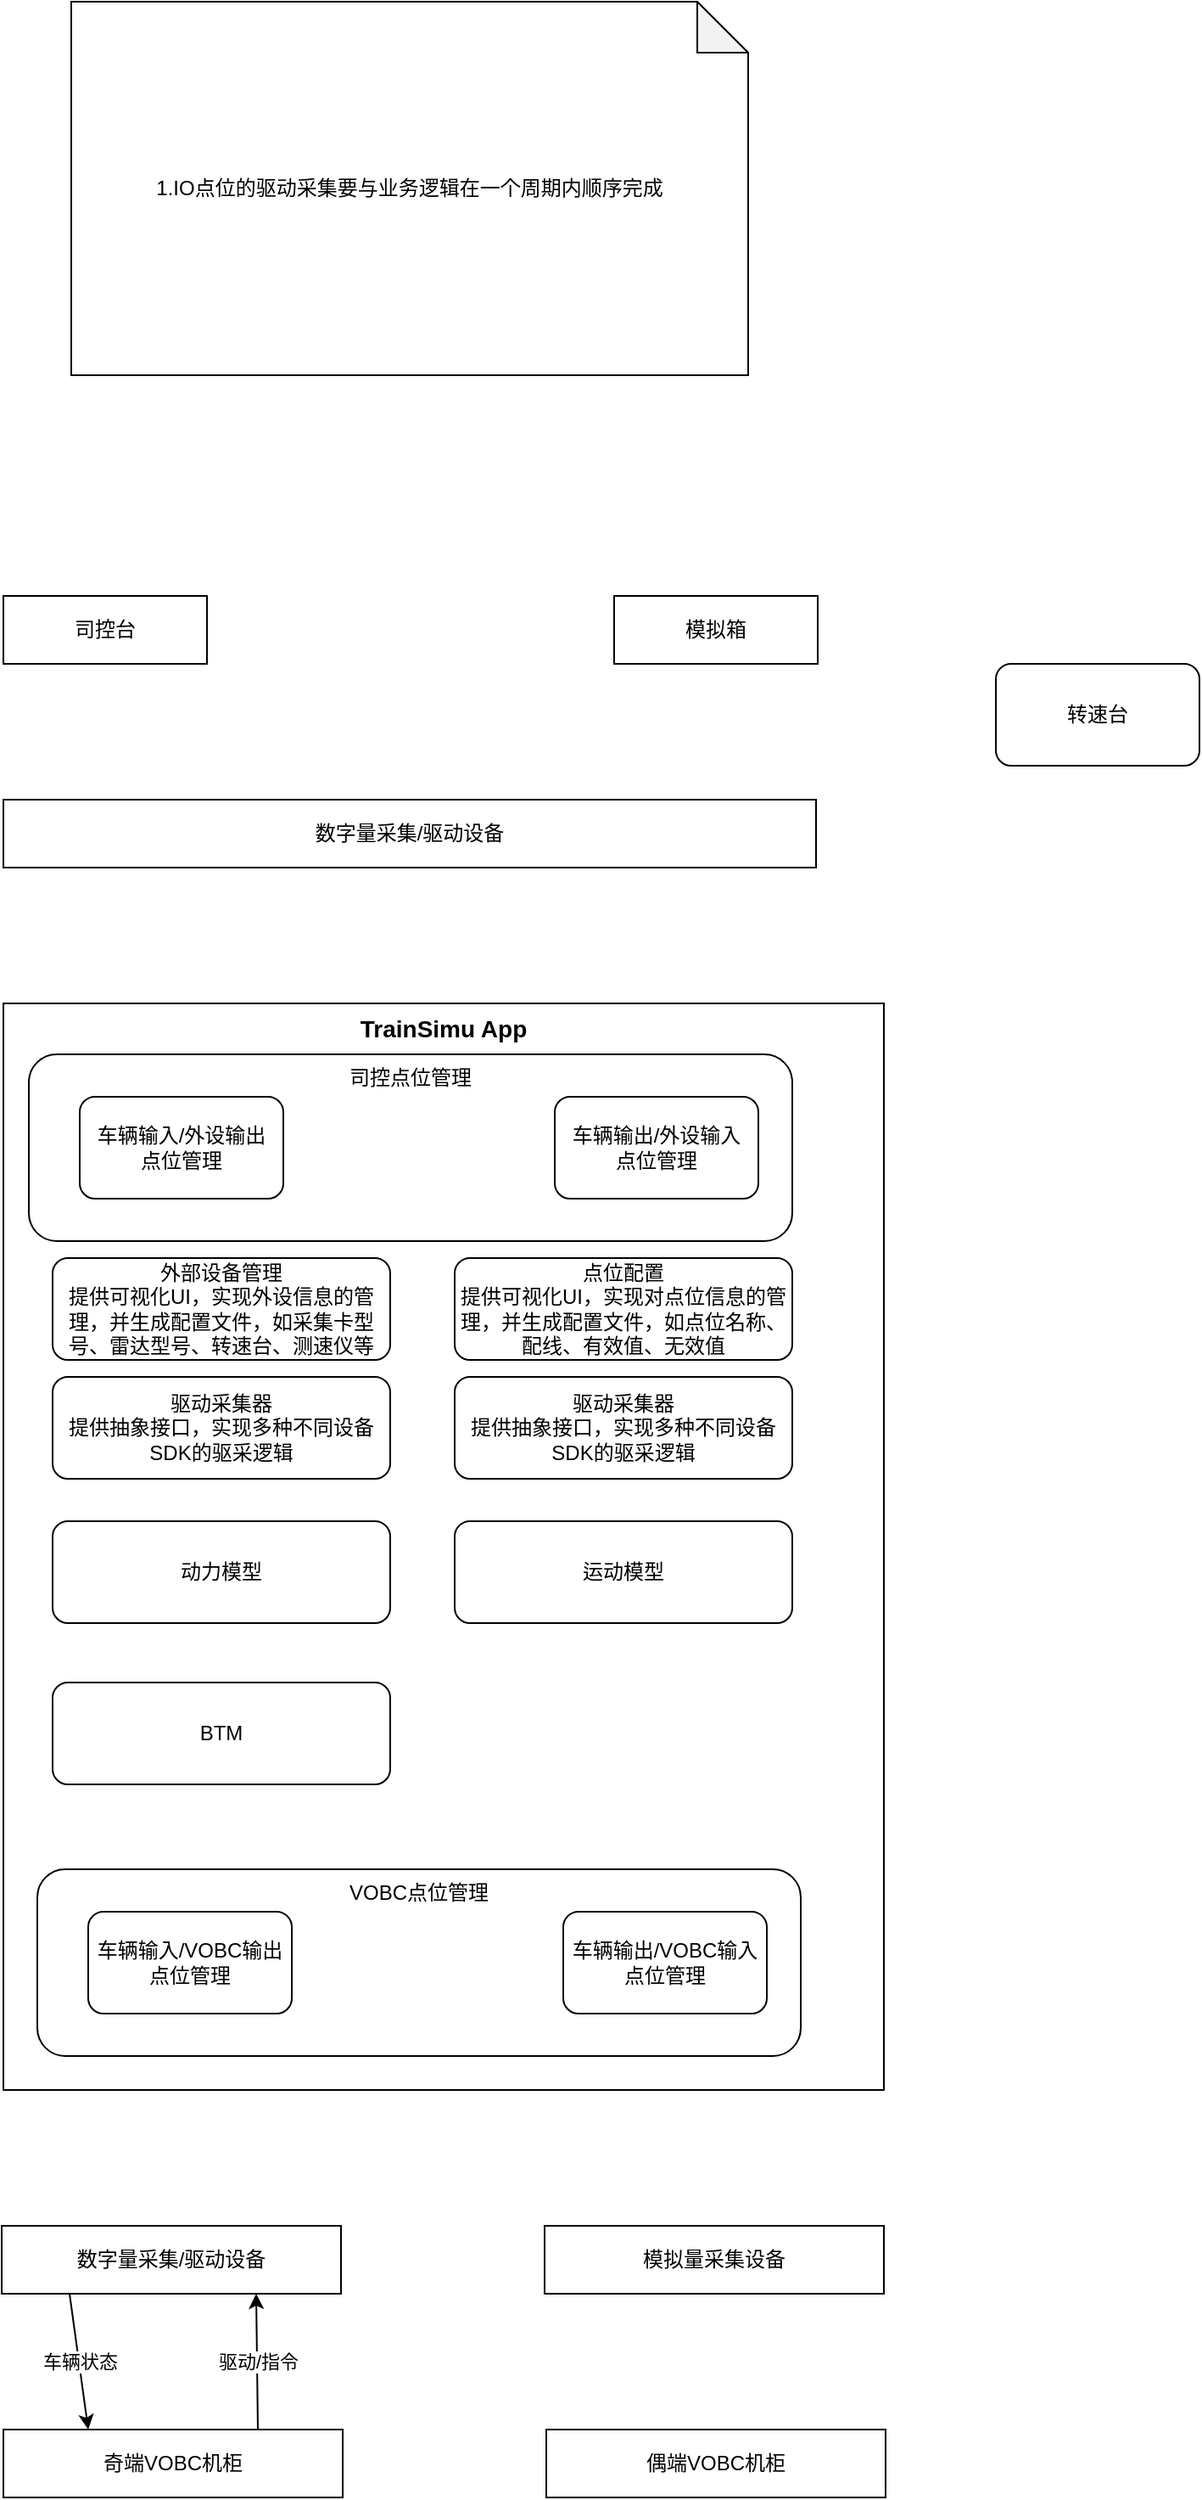 <mxfile version="24.4.8" type="github">
  <diagram name="第 1 页" id="flT9kh5dxX5JUW0oUqpq">
    <mxGraphModel dx="1426" dy="1907" grid="1" gridSize="10" guides="1" tooltips="1" connect="1" arrows="1" fold="1" page="1" pageScale="1" pageWidth="827" pageHeight="1169" math="0" shadow="0">
      <root>
        <mxCell id="0" />
        <mxCell id="1" parent="0" />
        <mxCell id="9cagWILOptxMrmFHNgYF-1" value="司控台" style="rounded=0;whiteSpace=wrap;html=1;" vertex="1" parent="1">
          <mxGeometry x="41" y="40" width="120" height="40" as="geometry" />
        </mxCell>
        <mxCell id="9cagWILOptxMrmFHNgYF-2" value="模拟箱" style="rounded=0;whiteSpace=wrap;html=1;" vertex="1" parent="1">
          <mxGeometry x="401" y="40" width="120" height="40" as="geometry" />
        </mxCell>
        <mxCell id="9cagWILOptxMrmFHNgYF-3" value="数字量采集/驱动设备" style="rounded=0;whiteSpace=wrap;html=1;" vertex="1" parent="1">
          <mxGeometry x="41" y="160" width="479" height="40" as="geometry" />
        </mxCell>
        <mxCell id="9cagWILOptxMrmFHNgYF-4" value="TrainSimu App" style="rounded=0;whiteSpace=wrap;html=1;horizontal=1;verticalAlign=top;fontStyle=1;fontSize=14;" vertex="1" parent="1">
          <mxGeometry x="41" y="280" width="519" height="640" as="geometry" />
        </mxCell>
        <mxCell id="9cagWILOptxMrmFHNgYF-6" value="数字量采集/驱动设备" style="rounded=0;whiteSpace=wrap;html=1;" vertex="1" parent="1">
          <mxGeometry x="40" y="1000" width="200" height="40" as="geometry" />
        </mxCell>
        <mxCell id="9cagWILOptxMrmFHNgYF-7" value="模拟量采集设备" style="rounded=0;whiteSpace=wrap;html=1;" vertex="1" parent="1">
          <mxGeometry x="360" y="1000" width="200" height="40" as="geometry" />
        </mxCell>
        <mxCell id="9cagWILOptxMrmFHNgYF-9" value="" style="group" vertex="1" connectable="0" parent="1">
          <mxGeometry x="61" y="790" width="450" height="110" as="geometry" />
        </mxCell>
        <mxCell id="9cagWILOptxMrmFHNgYF-10" value="VOBC点位管理" style="rounded=1;whiteSpace=wrap;html=1;verticalAlign=top;" vertex="1" parent="9cagWILOptxMrmFHNgYF-9">
          <mxGeometry width="450" height="110" as="geometry" />
        </mxCell>
        <mxCell id="9cagWILOptxMrmFHNgYF-11" value="车辆输入/VOBC输出点位管理" style="rounded=1;whiteSpace=wrap;html=1;" vertex="1" parent="9cagWILOptxMrmFHNgYF-9">
          <mxGeometry x="30" y="25" width="120" height="60" as="geometry" />
        </mxCell>
        <mxCell id="9cagWILOptxMrmFHNgYF-12" value="车辆输出/VOBC输入点位管理" style="rounded=1;whiteSpace=wrap;html=1;" vertex="1" parent="9cagWILOptxMrmFHNgYF-9">
          <mxGeometry x="310" y="25" width="120" height="60" as="geometry" />
        </mxCell>
        <mxCell id="9cagWILOptxMrmFHNgYF-13" value="" style="group" vertex="1" connectable="0" parent="1">
          <mxGeometry x="56" y="310" width="450" height="110" as="geometry" />
        </mxCell>
        <mxCell id="9cagWILOptxMrmFHNgYF-14" value="司控点位管理" style="rounded=1;whiteSpace=wrap;html=1;verticalAlign=top;" vertex="1" parent="9cagWILOptxMrmFHNgYF-13">
          <mxGeometry width="450" height="110" as="geometry" />
        </mxCell>
        <mxCell id="9cagWILOptxMrmFHNgYF-15" value="车辆输入/外设输出&lt;div&gt;点位管理&lt;/div&gt;" style="rounded=1;whiteSpace=wrap;html=1;" vertex="1" parent="9cagWILOptxMrmFHNgYF-13">
          <mxGeometry x="30" y="25" width="120" height="60" as="geometry" />
        </mxCell>
        <mxCell id="9cagWILOptxMrmFHNgYF-16" value="车辆输出/外设输入&lt;div&gt;点位管理&lt;/div&gt;" style="rounded=1;whiteSpace=wrap;html=1;" vertex="1" parent="9cagWILOptxMrmFHNgYF-13">
          <mxGeometry x="310" y="25" width="120" height="60" as="geometry" />
        </mxCell>
        <mxCell id="9cagWILOptxMrmFHNgYF-17" value="转速台" style="rounded=1;whiteSpace=wrap;html=1;" vertex="1" parent="1">
          <mxGeometry x="626" y="80" width="120" height="60" as="geometry" />
        </mxCell>
        <mxCell id="9cagWILOptxMrmFHNgYF-18" value="奇端VOBC机柜" style="rounded=0;whiteSpace=wrap;html=1;" vertex="1" parent="1">
          <mxGeometry x="41" y="1120" width="200" height="40" as="geometry" />
        </mxCell>
        <mxCell id="9cagWILOptxMrmFHNgYF-19" value="偶端VOBC机柜" style="rounded=0;whiteSpace=wrap;html=1;" vertex="1" parent="1">
          <mxGeometry x="361" y="1120" width="200" height="40" as="geometry" />
        </mxCell>
        <mxCell id="9cagWILOptxMrmFHNgYF-21" value="" style="endArrow=classic;html=1;rounded=0;exitX=0.75;exitY=0;exitDx=0;exitDy=0;entryX=0.75;entryY=1;entryDx=0;entryDy=0;" edge="1" parent="1" source="9cagWILOptxMrmFHNgYF-18" target="9cagWILOptxMrmFHNgYF-6">
          <mxGeometry relative="1" as="geometry">
            <mxPoint x="30" y="1080" as="sourcePoint" />
            <mxPoint x="190" y="1080" as="targetPoint" />
          </mxGeometry>
        </mxCell>
        <mxCell id="9cagWILOptxMrmFHNgYF-22" value="驱动/指令" style="edgeLabel;resizable=0;html=1;;align=center;verticalAlign=middle;" connectable="0" vertex="1" parent="9cagWILOptxMrmFHNgYF-21">
          <mxGeometry relative="1" as="geometry" />
        </mxCell>
        <mxCell id="9cagWILOptxMrmFHNgYF-24" value="" style="endArrow=classic;html=1;rounded=0;exitX=0.2;exitY=1;exitDx=0;exitDy=0;exitPerimeter=0;entryX=0.25;entryY=0;entryDx=0;entryDy=0;" edge="1" parent="1" source="9cagWILOptxMrmFHNgYF-6" target="9cagWILOptxMrmFHNgYF-18">
          <mxGeometry relative="1" as="geometry">
            <mxPoint x="30" y="1080" as="sourcePoint" />
            <mxPoint x="130" y="1080" as="targetPoint" />
          </mxGeometry>
        </mxCell>
        <mxCell id="9cagWILOptxMrmFHNgYF-25" value="车辆状态" style="edgeLabel;resizable=0;html=1;;align=center;verticalAlign=middle;" connectable="0" vertex="1" parent="9cagWILOptxMrmFHNgYF-24">
          <mxGeometry relative="1" as="geometry" />
        </mxCell>
        <mxCell id="9cagWILOptxMrmFHNgYF-30" value="驱动采集器&lt;div&gt;提供抽象接口，实现多种不同设备SDK的驱采逻辑&lt;/div&gt;" style="rounded=1;whiteSpace=wrap;html=1;" vertex="1" parent="1">
          <mxGeometry x="70" y="500" width="199" height="60" as="geometry" />
        </mxCell>
        <mxCell id="9cagWILOptxMrmFHNgYF-32" value="1.IO点位的驱动采集要与业务逻辑在一个周期内顺序完成" style="shape=note;whiteSpace=wrap;html=1;backgroundOutline=1;darkOpacity=0.05;" vertex="1" parent="1">
          <mxGeometry x="81" y="-310" width="399" height="220" as="geometry" />
        </mxCell>
        <mxCell id="9cagWILOptxMrmFHNgYF-33" value="点位配置&lt;div&gt;提供可视化UI，实现对点位信息的管理，并生成配置文件，如点位名称、配线、有效值、无效值&lt;/div&gt;" style="rounded=1;whiteSpace=wrap;html=1;" vertex="1" parent="1">
          <mxGeometry x="307" y="430" width="199" height="60" as="geometry" />
        </mxCell>
        <mxCell id="9cagWILOptxMrmFHNgYF-34" value="&lt;div&gt;外部设备管理&lt;/div&gt;&lt;div&gt;提供可视化UI，实现外设信息的管理，并生成配置文件，如采集卡型号、雷达型号、转速台、测速仪等&lt;/div&gt;" style="rounded=1;whiteSpace=wrap;html=1;" vertex="1" parent="1">
          <mxGeometry x="70" y="430" width="199" height="60" as="geometry" />
        </mxCell>
        <mxCell id="9cagWILOptxMrmFHNgYF-35" value="驱动采集器&lt;div&gt;提供抽象接口，实现多种不同设备SDK的驱采逻辑&lt;/div&gt;" style="rounded=1;whiteSpace=wrap;html=1;" vertex="1" parent="1">
          <mxGeometry x="307" y="500" width="199" height="60" as="geometry" />
        </mxCell>
        <mxCell id="9cagWILOptxMrmFHNgYF-36" value="动力模型" style="rounded=1;whiteSpace=wrap;html=1;" vertex="1" parent="1">
          <mxGeometry x="70" y="585" width="199" height="60" as="geometry" />
        </mxCell>
        <mxCell id="9cagWILOptxMrmFHNgYF-37" value="运动模型" style="rounded=1;whiteSpace=wrap;html=1;" vertex="1" parent="1">
          <mxGeometry x="307" y="585" width="199" height="60" as="geometry" />
        </mxCell>
        <mxCell id="9cagWILOptxMrmFHNgYF-38" value="BTM" style="rounded=1;whiteSpace=wrap;html=1;" vertex="1" parent="1">
          <mxGeometry x="70" y="680" width="199" height="60" as="geometry" />
        </mxCell>
      </root>
    </mxGraphModel>
  </diagram>
</mxfile>
